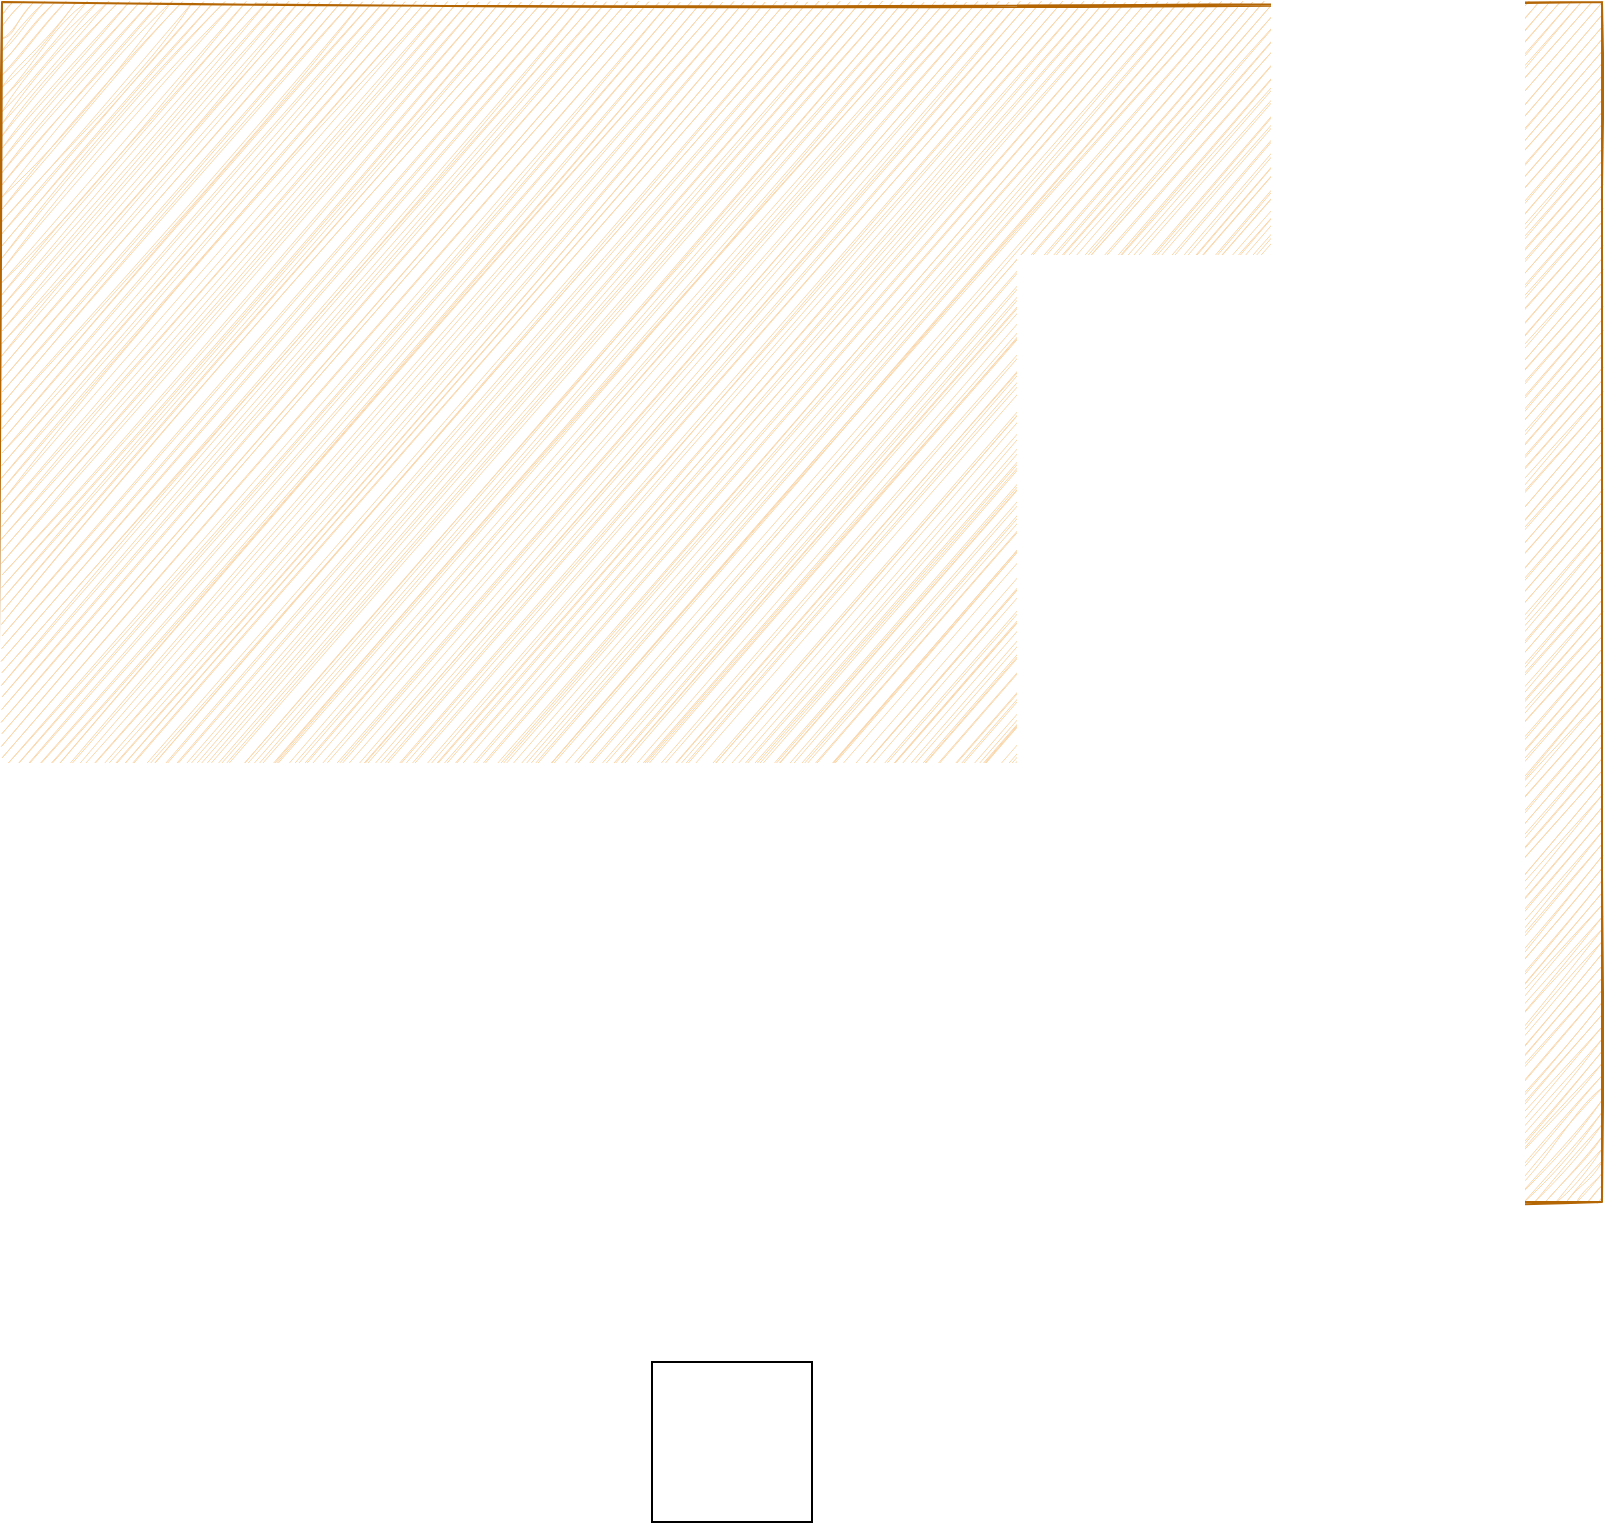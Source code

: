 <mxfile version="27.0.8">
  <diagram name="Page-1" id="fgapFqIu4u36hA8qON0q">
    <mxGraphModel dx="1463" dy="958" grid="1" gridSize="10" guides="1" tooltips="1" connect="1" arrows="1" fold="1" page="1" pageScale="1" pageWidth="850" pageHeight="1100" math="0" shadow="0">
      <root>
        <mxCell id="0" />
        <mxCell id="1" parent="0" />
        <mxCell id="-p-RQ_k6X65M72t_0980-1" value="" style="rounded=0;whiteSpace=wrap;html=1;fillColor=#fad7ac;sketch=1;curveFitting=1;jiggle=2;strokeColor=light-dark(#B46504,#C6C8C9);" vertex="1" parent="1">
          <mxGeometry x="25" y="40" width="800" height="600" as="geometry" />
        </mxCell>
        <mxCell id="-p-RQ_k6X65M72t_0980-2" value="" style="whiteSpace=wrap;html=1;aspect=fixed;" vertex="1" parent="1">
          <mxGeometry x="350" y="720" width="80" height="80" as="geometry" />
        </mxCell>
      </root>
    </mxGraphModel>
  </diagram>
</mxfile>
